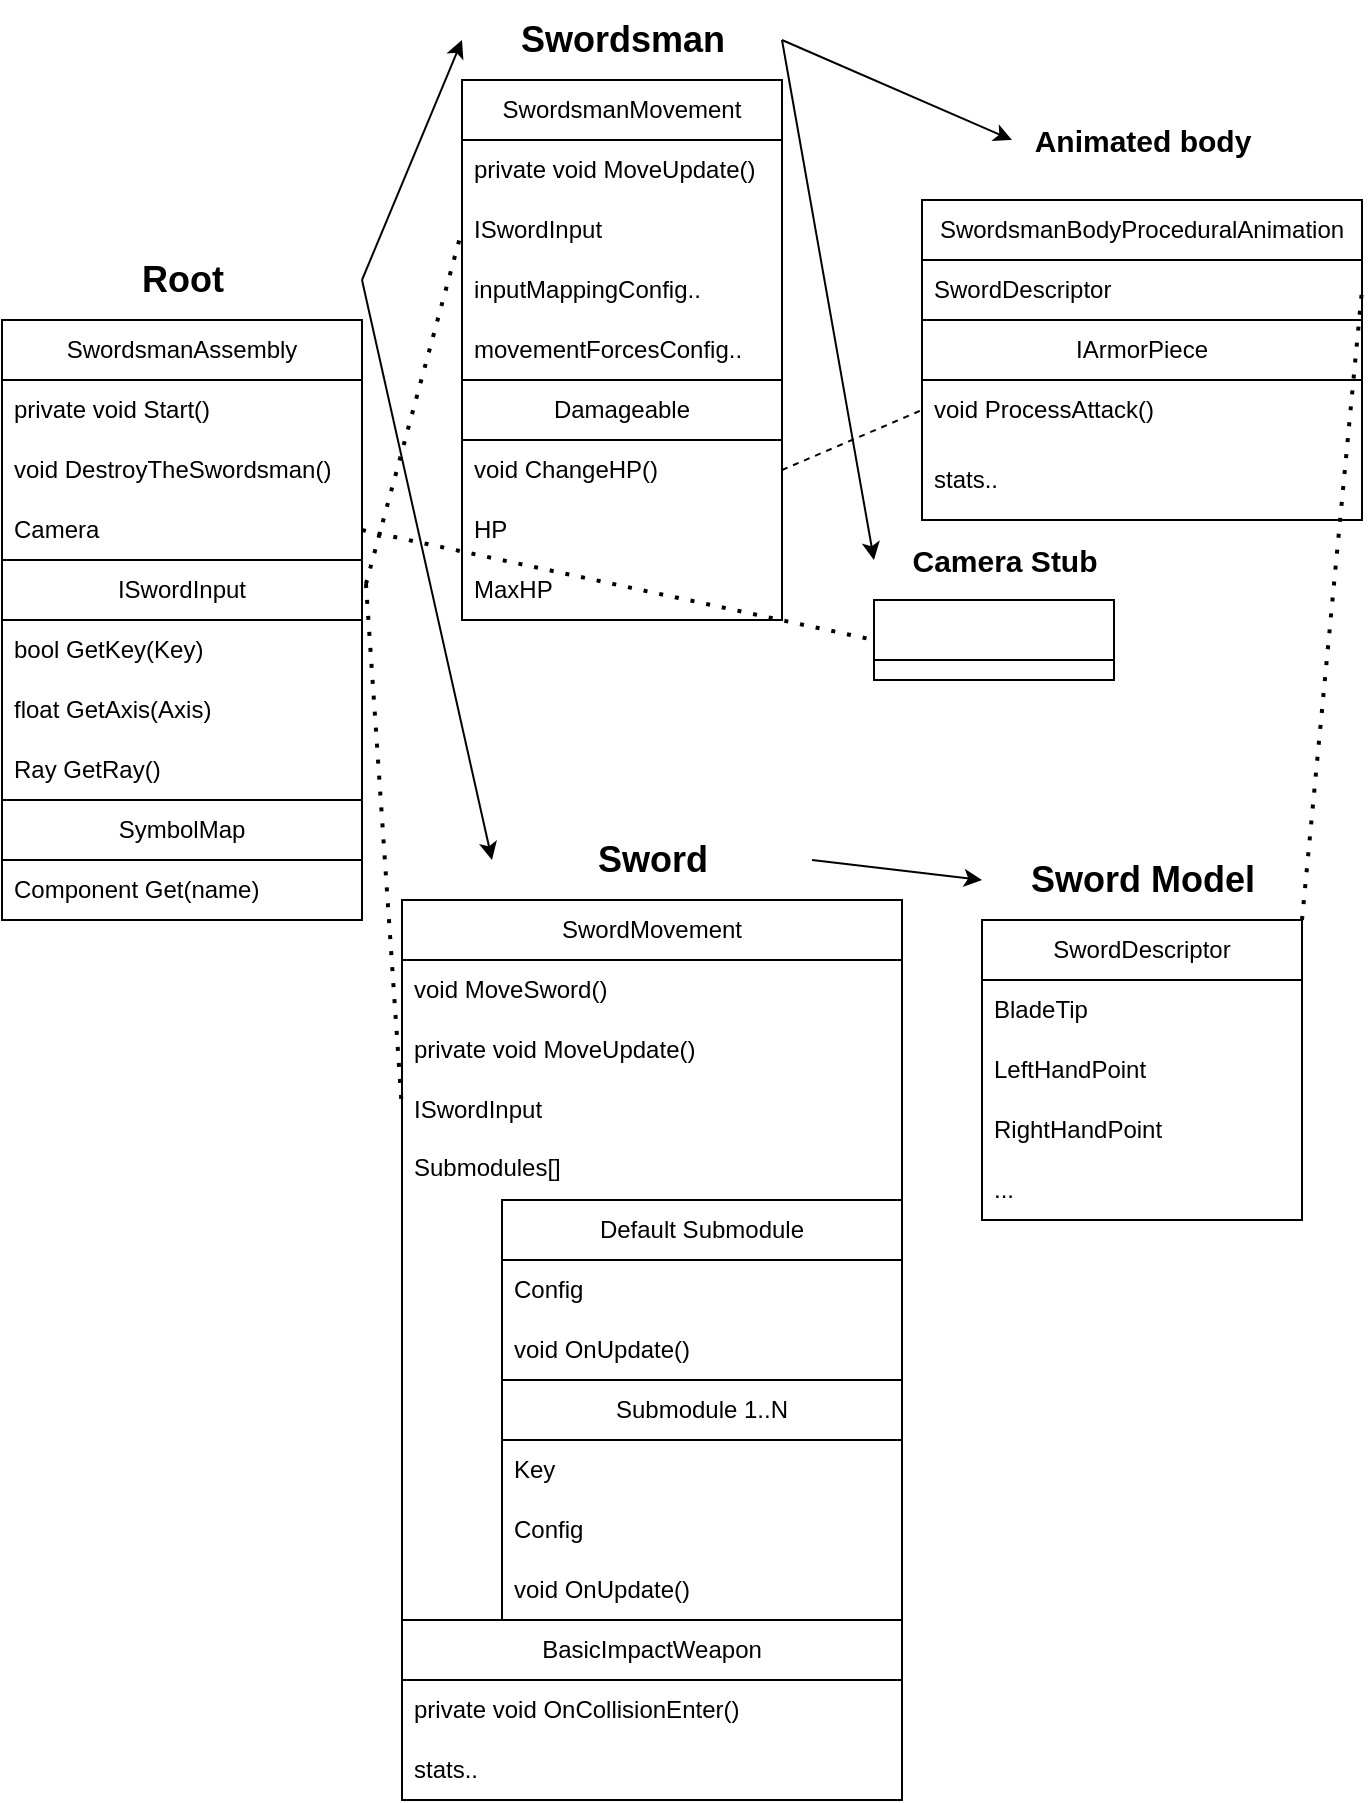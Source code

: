 <mxfile version="21.2.3">
  <diagram name="Stránka-1" id="OMn_qQ5tRQ-nQPm1Pa3g">
    <mxGraphModel dx="2074" dy="1114" grid="1" gridSize="10" guides="1" tooltips="1" connect="1" arrows="1" fold="1" page="1" pageScale="1" pageWidth="827" pageHeight="1169" math="0" shadow="0">
      <root>
        <mxCell id="0" />
        <mxCell id="1" parent="0" />
        <mxCell id="bbViN_JJtk2oVqzTdtKG-8" value="Swordsman" style="text;strokeColor=none;fillColor=none;html=1;fontSize=18;fontStyle=1;verticalAlign=middle;align=center;" parent="1" vertex="1">
          <mxGeometry x="260" y="110" width="160" height="40" as="geometry" />
        </mxCell>
        <mxCell id="bbViN_JJtk2oVqzTdtKG-10" value="&lt;div&gt;SwordsmanMovement&lt;/div&gt;" style="swimlane;fontStyle=0;childLayout=stackLayout;horizontal=1;startSize=30;horizontalStack=0;resizeParent=1;resizeParentMax=0;resizeLast=0;collapsible=1;marginBottom=0;whiteSpace=wrap;html=1;" parent="1" vertex="1">
          <mxGeometry x="260" y="150" width="160" height="150" as="geometry" />
        </mxCell>
        <mxCell id="bbViN_JJtk2oVqzTdtKG-13" value="private void MoveUpdate()" style="text;strokeColor=none;fillColor=none;align=left;verticalAlign=middle;spacingLeft=4;spacingRight=4;overflow=hidden;points=[[0,0.5],[1,0.5]];portConstraint=eastwest;rotatable=0;whiteSpace=wrap;html=1;" parent="bbViN_JJtk2oVqzTdtKG-10" vertex="1">
          <mxGeometry y="30" width="160" height="30" as="geometry" />
        </mxCell>
        <mxCell id="bbViN_JJtk2oVqzTdtKG-11" value="&lt;div&gt;ISwordInput&lt;/div&gt;" style="text;strokeColor=none;fillColor=none;align=left;verticalAlign=middle;spacingLeft=4;spacingRight=4;overflow=hidden;points=[[0,0.5],[1,0.5]];portConstraint=eastwest;rotatable=0;whiteSpace=wrap;html=1;" parent="bbViN_JJtk2oVqzTdtKG-10" vertex="1">
          <mxGeometry y="60" width="160" height="30" as="geometry" />
        </mxCell>
        <mxCell id="bbViN_JJtk2oVqzTdtKG-42" value="inputMappingConfig.." style="text;strokeColor=none;fillColor=none;align=left;verticalAlign=middle;spacingLeft=4;spacingRight=4;overflow=hidden;points=[[0,0.5],[1,0.5]];portConstraint=eastwest;rotatable=0;whiteSpace=wrap;html=1;" parent="bbViN_JJtk2oVqzTdtKG-10" vertex="1">
          <mxGeometry y="90" width="160" height="30" as="geometry" />
        </mxCell>
        <mxCell id="bbViN_JJtk2oVqzTdtKG-12" value="movementForcesConfig.." style="text;strokeColor=none;fillColor=none;align=left;verticalAlign=middle;spacingLeft=4;spacingRight=4;overflow=hidden;points=[[0,0.5],[1,0.5]];portConstraint=eastwest;rotatable=0;whiteSpace=wrap;html=1;" parent="bbViN_JJtk2oVqzTdtKG-10" vertex="1">
          <mxGeometry y="120" width="160" height="30" as="geometry" />
        </mxCell>
        <mxCell id="bbViN_JJtk2oVqzTdtKG-18" value="Root" style="text;strokeColor=none;fillColor=none;html=1;fontSize=18;fontStyle=1;verticalAlign=middle;align=center;" parent="1" vertex="1">
          <mxGeometry x="30" y="230" width="180" height="40" as="geometry" />
        </mxCell>
        <mxCell id="bbViN_JJtk2oVqzTdtKG-19" value="&lt;div&gt;SwordsmanAssembly&lt;/div&gt;" style="swimlane;fontStyle=0;childLayout=stackLayout;horizontal=1;startSize=30;horizontalStack=0;resizeParent=1;resizeParentMax=0;resizeLast=0;collapsible=1;marginBottom=0;whiteSpace=wrap;html=1;" parent="1" vertex="1">
          <mxGeometry x="30" y="270" width="180" height="120" as="geometry" />
        </mxCell>
        <mxCell id="bbViN_JJtk2oVqzTdtKG-37" value="private void Start()" style="text;strokeColor=none;fillColor=none;align=left;verticalAlign=middle;spacingLeft=4;spacingRight=4;overflow=hidden;points=[[0,0.5],[1,0.5]];portConstraint=eastwest;rotatable=0;whiteSpace=wrap;html=1;" parent="bbViN_JJtk2oVqzTdtKG-19" vertex="1">
          <mxGeometry y="30" width="180" height="30" as="geometry" />
        </mxCell>
        <mxCell id="bbViN_JJtk2oVqzTdtKG-20" value="void DestroyTheSwordsman()" style="text;strokeColor=none;fillColor=none;align=left;verticalAlign=middle;spacingLeft=4;spacingRight=4;overflow=hidden;points=[[0,0.5],[1,0.5]];portConstraint=eastwest;rotatable=0;whiteSpace=wrap;html=1;" parent="bbViN_JJtk2oVqzTdtKG-19" vertex="1">
          <mxGeometry y="60" width="180" height="30" as="geometry" />
        </mxCell>
        <mxCell id="bbViN_JJtk2oVqzTdtKG-38" value="Camera" style="text;strokeColor=none;fillColor=none;align=left;verticalAlign=middle;spacingLeft=4;spacingRight=4;overflow=hidden;points=[[0,0.5],[1,0.5]];portConstraint=eastwest;rotatable=0;whiteSpace=wrap;html=1;" parent="bbViN_JJtk2oVqzTdtKG-19" vertex="1">
          <mxGeometry y="90" width="180" height="30" as="geometry" />
        </mxCell>
        <mxCell id="bbViN_JJtk2oVqzTdtKG-40" value="" style="endArrow=classic;html=1;rounded=0;entryX=0;entryY=0.5;entryDx=0;entryDy=0;exitX=1;exitY=0.5;exitDx=0;exitDy=0;" parent="1" source="bbViN_JJtk2oVqzTdtKG-18" target="bbViN_JJtk2oVqzTdtKG-8" edge="1">
          <mxGeometry width="50" height="50" relative="1" as="geometry">
            <mxPoint x="300" y="290" as="sourcePoint" />
            <mxPoint x="380" y="160" as="targetPoint" />
          </mxGeometry>
        </mxCell>
        <mxCell id="bbViN_JJtk2oVqzTdtKG-41" value="" style="endArrow=none;dashed=1;html=1;dashPattern=1 3;strokeWidth=2;rounded=0;exitX=1.011;exitY=0.1;exitDx=0;exitDy=0;exitPerimeter=0;entryX=0;entryY=0.5;entryDx=0;entryDy=0;" parent="1" source="bbViN_JJtk2oVqzTdtKG-33" target="bbViN_JJtk2oVqzTdtKG-11" edge="1">
          <mxGeometry width="50" height="50" relative="1" as="geometry">
            <mxPoint x="290" y="450" as="sourcePoint" />
            <mxPoint x="390" y="210" as="targetPoint" />
          </mxGeometry>
        </mxCell>
        <mxCell id="bbViN_JJtk2oVqzTdtKG-43" value="Animated body" style="text;strokeColor=none;fillColor=none;html=1;fontSize=15;fontStyle=1;verticalAlign=middle;align=center;" parent="1" vertex="1">
          <mxGeometry x="535" y="160" width="130" height="40" as="geometry" />
        </mxCell>
        <mxCell id="bbViN_JJtk2oVqzTdtKG-44" value="SwordsmanBodyProceduralAnimation" style="swimlane;fontStyle=0;childLayout=stackLayout;horizontal=1;startSize=30;horizontalStack=0;resizeParent=1;resizeParentMax=0;resizeLast=0;collapsible=1;marginBottom=0;whiteSpace=wrap;html=1;" parent="1" vertex="1">
          <mxGeometry x="490" y="210" width="220" height="160" as="geometry" />
        </mxCell>
        <mxCell id="bbViN_JJtk2oVqzTdtKG-45" value="SwordDescriptor" style="text;strokeColor=none;fillColor=none;align=left;verticalAlign=middle;spacingLeft=4;spacingRight=4;overflow=hidden;points=[[0,0.5],[1,0.5]];portConstraint=eastwest;rotatable=0;whiteSpace=wrap;html=1;" parent="bbViN_JJtk2oVqzTdtKG-44" vertex="1">
          <mxGeometry y="30" width="220" height="30" as="geometry" />
        </mxCell>
        <mxCell id="My-9OMylMSk3vdkVC42v-3" value="IArmorPiece" style="swimlane;fontStyle=0;childLayout=stackLayout;horizontal=1;startSize=30;horizontalStack=0;resizeParent=1;resizeParentMax=0;resizeLast=0;collapsible=1;marginBottom=0;whiteSpace=wrap;html=1;" parent="bbViN_JJtk2oVqzTdtKG-44" vertex="1">
          <mxGeometry y="60" width="220" height="100" as="geometry" />
        </mxCell>
        <mxCell id="My-9OMylMSk3vdkVC42v-19" value="void ProcessAttack()" style="text;strokeColor=none;fillColor=none;align=left;verticalAlign=middle;spacingLeft=4;spacingRight=4;overflow=hidden;points=[[0,0.5],[1,0.5]];portConstraint=eastwest;rotatable=0;whiteSpace=wrap;html=1;" parent="My-9OMylMSk3vdkVC42v-3" vertex="1">
          <mxGeometry y="30" width="220" height="30" as="geometry" />
        </mxCell>
        <mxCell id="My-9OMylMSk3vdkVC42v-4" value="stats.." style="text;strokeColor=none;fillColor=none;align=left;verticalAlign=middle;spacingLeft=4;spacingRight=4;overflow=hidden;points=[[0,0.5],[1,0.5]];portConstraint=eastwest;rotatable=0;whiteSpace=wrap;html=1;" parent="My-9OMylMSk3vdkVC42v-3" vertex="1">
          <mxGeometry y="60" width="220" height="40" as="geometry" />
        </mxCell>
        <mxCell id="bbViN_JJtk2oVqzTdtKG-49" value="" style="endArrow=classic;html=1;rounded=0;exitX=1;exitY=0.5;exitDx=0;exitDy=0;entryX=0;entryY=0.5;entryDx=0;entryDy=0;" parent="1" source="bbViN_JJtk2oVqzTdtKG-8" target="bbViN_JJtk2oVqzTdtKG-43" edge="1">
          <mxGeometry width="50" height="50" relative="1" as="geometry">
            <mxPoint x="396" y="275" as="sourcePoint" />
            <mxPoint x="466" y="270" as="targetPoint" />
          </mxGeometry>
        </mxCell>
        <mxCell id="bbViN_JJtk2oVqzTdtKG-53" value="Sword" style="text;strokeColor=none;fillColor=none;html=1;fontSize=18;fontStyle=1;verticalAlign=middle;align=center;" parent="1" vertex="1">
          <mxGeometry x="275" y="520" width="160" height="40" as="geometry" />
        </mxCell>
        <mxCell id="bbViN_JJtk2oVqzTdtKG-54" value="&lt;div&gt;SwordMovement&lt;/div&gt;" style="swimlane;fontStyle=0;childLayout=stackLayout;horizontal=1;startSize=30;horizontalStack=0;resizeParent=1;resizeParentMax=0;resizeLast=0;collapsible=1;marginBottom=0;whiteSpace=wrap;html=1;" parent="1" vertex="1">
          <mxGeometry x="230" y="560" width="250" height="360" as="geometry" />
        </mxCell>
        <mxCell id="bbViN_JJtk2oVqzTdtKG-56" value="void MoveSword()" style="text;strokeColor=none;fillColor=none;align=left;verticalAlign=middle;spacingLeft=4;spacingRight=4;overflow=hidden;points=[[0,0.5],[1,0.5]];portConstraint=eastwest;rotatable=0;whiteSpace=wrap;html=1;" parent="bbViN_JJtk2oVqzTdtKG-54" vertex="1">
          <mxGeometry y="30" width="250" height="30" as="geometry" />
        </mxCell>
        <mxCell id="bbViN_JJtk2oVqzTdtKG-67" value="private void MoveUpdate()" style="text;strokeColor=none;fillColor=none;align=left;verticalAlign=middle;spacingLeft=4;spacingRight=4;overflow=hidden;points=[[0,0.5],[1,0.5]];portConstraint=eastwest;rotatable=0;whiteSpace=wrap;html=1;" parent="bbViN_JJtk2oVqzTdtKG-54" vertex="1">
          <mxGeometry y="60" width="250" height="30" as="geometry" />
        </mxCell>
        <mxCell id="bbViN_JJtk2oVqzTdtKG-55" value="&lt;div&gt;ISwordInput&lt;/div&gt;" style="text;strokeColor=none;fillColor=none;align=left;verticalAlign=middle;spacingLeft=4;spacingRight=4;overflow=hidden;points=[[0,0.5],[1,0.5]];portConstraint=eastwest;rotatable=0;whiteSpace=wrap;html=1;" parent="bbViN_JJtk2oVqzTdtKG-54" vertex="1">
          <mxGeometry y="90" width="250" height="30" as="geometry" />
        </mxCell>
        <mxCell id="bbViN_JJtk2oVqzTdtKG-58" value="Submodules[]" style="text;strokeColor=none;fillColor=none;align=left;verticalAlign=top;spacingLeft=4;spacingRight=4;overflow=hidden;points=[[0,0.5],[1,0.5]];portConstraint=eastwest;rotatable=0;whiteSpace=wrap;html=1;" parent="bbViN_JJtk2oVqzTdtKG-54" vertex="1">
          <mxGeometry y="120" width="250" height="240" as="geometry" />
        </mxCell>
        <mxCell id="bbViN_JJtk2oVqzTdtKG-59" value="" style="endArrow=none;dashed=1;html=1;dashPattern=1 3;strokeWidth=2;rounded=0;exitX=1.011;exitY=0.1;exitDx=0;exitDy=0;exitPerimeter=0;entryX=0;entryY=0.5;entryDx=0;entryDy=0;" parent="1" source="bbViN_JJtk2oVqzTdtKG-33" target="bbViN_JJtk2oVqzTdtKG-55" edge="1">
          <mxGeometry width="50" height="50" relative="1" as="geometry">
            <mxPoint x="172" y="462" as="sourcePoint" />
            <mxPoint x="270" y="285" as="targetPoint" />
          </mxGeometry>
        </mxCell>
        <mxCell id="bbViN_JJtk2oVqzTdtKG-60" value="&lt;div&gt;Sword Model&lt;/div&gt;" style="text;strokeColor=none;fillColor=none;html=1;fontSize=18;fontStyle=1;verticalAlign=middle;align=center;" parent="1" vertex="1">
          <mxGeometry x="520" y="530" width="160" height="40" as="geometry" />
        </mxCell>
        <mxCell id="bbViN_JJtk2oVqzTdtKG-61" value="&lt;div&gt;SwordDescriptor&lt;/div&gt;" style="swimlane;fontStyle=0;childLayout=stackLayout;horizontal=1;startSize=30;horizontalStack=0;resizeParent=1;resizeParentMax=0;resizeLast=0;collapsible=1;marginBottom=0;whiteSpace=wrap;html=1;" parent="1" vertex="1">
          <mxGeometry x="520" y="570" width="160" height="150" as="geometry" />
        </mxCell>
        <mxCell id="My-9OMylMSk3vdkVC42v-1" value="BladeTip" style="text;strokeColor=none;fillColor=none;align=left;verticalAlign=middle;spacingLeft=4;spacingRight=4;overflow=hidden;points=[[0,0.5],[1,0.5]];portConstraint=eastwest;rotatable=0;whiteSpace=wrap;html=1;container=1;" parent="bbViN_JJtk2oVqzTdtKG-61" vertex="1">
          <mxGeometry y="30" width="160" height="30" as="geometry" />
        </mxCell>
        <mxCell id="My-9OMylMSk3vdkVC42v-25" value="LeftHandPoint" style="text;strokeColor=none;fillColor=none;align=left;verticalAlign=middle;spacingLeft=4;spacingRight=4;overflow=hidden;points=[[0,0.5],[1,0.5]];portConstraint=eastwest;rotatable=0;whiteSpace=wrap;html=1;" parent="bbViN_JJtk2oVqzTdtKG-61" vertex="1">
          <mxGeometry y="60" width="160" height="30" as="geometry" />
        </mxCell>
        <mxCell id="bbViN_JJtk2oVqzTdtKG-78" value="RightHandPoint" style="text;strokeColor=none;fillColor=none;align=left;verticalAlign=middle;spacingLeft=4;spacingRight=4;overflow=hidden;points=[[0,0.5],[1,0.5]];portConstraint=eastwest;rotatable=0;whiteSpace=wrap;html=1;" parent="bbViN_JJtk2oVqzTdtKG-61" vertex="1">
          <mxGeometry y="90" width="160" height="30" as="geometry" />
        </mxCell>
        <mxCell id="bbViN_JJtk2oVqzTdtKG-80" value="..." style="text;strokeColor=none;fillColor=none;align=left;verticalAlign=middle;spacingLeft=4;spacingRight=4;overflow=hidden;points=[[0,0.5],[1,0.5]];portConstraint=eastwest;rotatable=0;whiteSpace=wrap;html=1;container=1;" parent="bbViN_JJtk2oVqzTdtKG-61" vertex="1">
          <mxGeometry y="120" width="160" height="30" as="geometry" />
        </mxCell>
        <mxCell id="bbViN_JJtk2oVqzTdtKG-65" value="" style="endArrow=classic;html=1;rounded=0;entryX=0;entryY=0.5;entryDx=0;entryDy=0;exitX=1;exitY=0.5;exitDx=0;exitDy=0;" parent="1" source="bbViN_JJtk2oVqzTdtKG-53" target="bbViN_JJtk2oVqzTdtKG-60" edge="1">
          <mxGeometry width="50" height="50" relative="1" as="geometry">
            <mxPoint x="360" y="530" as="sourcePoint" />
            <mxPoint x="490" y="500" as="targetPoint" />
          </mxGeometry>
        </mxCell>
        <mxCell id="bbViN_JJtk2oVqzTdtKG-66" value="" style="endArrow=none;dashed=1;html=1;rounded=0;exitX=1;exitY=0.5;exitDx=0;exitDy=0;entryX=0;entryY=0.5;entryDx=0;entryDy=0;" parent="1" source="My-9OMylMSk3vdkVC42v-11" target="My-9OMylMSk3vdkVC42v-19" edge="1">
          <mxGeometry width="50" height="50" relative="1" as="geometry">
            <mxPoint x="466" y="610" as="sourcePoint" />
            <mxPoint x="576" y="310" as="targetPoint" />
          </mxGeometry>
        </mxCell>
        <mxCell id="bbViN_JJtk2oVqzTdtKG-68" value="Default Submodule" style="swimlane;fontStyle=0;childLayout=stackLayout;horizontal=1;startSize=30;horizontalStack=0;resizeParent=1;resizeParentMax=0;resizeLast=0;collapsible=1;marginBottom=0;whiteSpace=wrap;html=1;" parent="1" vertex="1">
          <mxGeometry x="280" y="710" width="200" height="210" as="geometry" />
        </mxCell>
        <mxCell id="bbViN_JJtk2oVqzTdtKG-86" value="Config" style="text;strokeColor=none;fillColor=none;align=left;verticalAlign=middle;spacingLeft=4;spacingRight=4;overflow=hidden;points=[[0,0.5],[1,0.5]];portConstraint=eastwest;rotatable=0;whiteSpace=wrap;html=1;" parent="bbViN_JJtk2oVqzTdtKG-68" vertex="1">
          <mxGeometry y="30" width="200" height="30" as="geometry" />
        </mxCell>
        <mxCell id="bbViN_JJtk2oVqzTdtKG-69" value="void OnUpdate()" style="text;strokeColor=none;fillColor=none;align=left;verticalAlign=middle;spacingLeft=4;spacingRight=4;overflow=hidden;points=[[0,0.5],[1,0.5]];portConstraint=eastwest;rotatable=0;whiteSpace=wrap;html=1;" parent="bbViN_JJtk2oVqzTdtKG-68" vertex="1">
          <mxGeometry y="60" width="200" height="30" as="geometry" />
        </mxCell>
        <mxCell id="bbViN_JJtk2oVqzTdtKG-72" value="Submodule 1..N" style="swimlane;fontStyle=0;childLayout=stackLayout;horizontal=1;startSize=30;horizontalStack=0;resizeParent=1;resizeParentMax=0;resizeLast=0;collapsible=1;marginBottom=0;whiteSpace=wrap;html=1;" parent="bbViN_JJtk2oVqzTdtKG-68" vertex="1">
          <mxGeometry y="90" width="200" height="120" as="geometry" />
        </mxCell>
        <mxCell id="bbViN_JJtk2oVqzTdtKG-74" value="Key" style="text;strokeColor=none;fillColor=none;align=left;verticalAlign=middle;spacingLeft=4;spacingRight=4;overflow=hidden;points=[[0,0.5],[1,0.5]];portConstraint=eastwest;rotatable=0;whiteSpace=wrap;html=1;" parent="bbViN_JJtk2oVqzTdtKG-72" vertex="1">
          <mxGeometry y="30" width="200" height="30" as="geometry" />
        </mxCell>
        <mxCell id="bbViN_JJtk2oVqzTdtKG-73" value="Config" style="text;strokeColor=none;fillColor=none;align=left;verticalAlign=middle;spacingLeft=4;spacingRight=4;overflow=hidden;points=[[0,0.5],[1,0.5]];portConstraint=eastwest;rotatable=0;whiteSpace=wrap;html=1;" parent="bbViN_JJtk2oVqzTdtKG-72" vertex="1">
          <mxGeometry y="60" width="200" height="30" as="geometry" />
        </mxCell>
        <mxCell id="bbViN_JJtk2oVqzTdtKG-87" value="void OnUpdate()" style="text;strokeColor=none;fillColor=none;align=left;verticalAlign=middle;spacingLeft=4;spacingRight=4;overflow=hidden;points=[[0,0.5],[1,0.5]];portConstraint=eastwest;rotatable=0;whiteSpace=wrap;html=1;" parent="bbViN_JJtk2oVqzTdtKG-72" vertex="1">
          <mxGeometry y="90" width="200" height="30" as="geometry" />
        </mxCell>
        <mxCell id="bbViN_JJtk2oVqzTdtKG-89" value="" style="endArrow=classic;html=1;rounded=0;entryX=0;entryY=0.5;entryDx=0;entryDy=0;exitX=1;exitY=0.5;exitDx=0;exitDy=0;" parent="1" source="bbViN_JJtk2oVqzTdtKG-18" target="bbViN_JJtk2oVqzTdtKG-53" edge="1">
          <mxGeometry width="50" height="50" relative="1" as="geometry">
            <mxPoint x="170" y="250" as="sourcePoint" />
            <mxPoint x="250" y="220" as="targetPoint" />
          </mxGeometry>
        </mxCell>
        <mxCell id="bbViN_JJtk2oVqzTdtKG-33" value="ISwordInput" style="swimlane;fontStyle=0;childLayout=stackLayout;horizontal=1;startSize=30;horizontalStack=0;resizeParent=1;resizeParentMax=0;resizeLast=0;collapsible=1;marginBottom=0;whiteSpace=wrap;html=1;" parent="1" vertex="1">
          <mxGeometry x="30" y="390" width="180" height="120" as="geometry" />
        </mxCell>
        <mxCell id="bbViN_JJtk2oVqzTdtKG-34" value="bool GetKey(Key)" style="text;strokeColor=none;fillColor=none;align=left;verticalAlign=middle;spacingLeft=4;spacingRight=4;overflow=hidden;points=[[0,0.5],[1,0.5]];portConstraint=eastwest;rotatable=0;whiteSpace=wrap;html=1;" parent="bbViN_JJtk2oVqzTdtKG-33" vertex="1">
          <mxGeometry y="30" width="180" height="30" as="geometry" />
        </mxCell>
        <mxCell id="bbViN_JJtk2oVqzTdtKG-35" value="float GetAxis(Axis)" style="text;strokeColor=none;fillColor=none;align=left;verticalAlign=middle;spacingLeft=4;spacingRight=4;overflow=hidden;points=[[0,0.5],[1,0.5]];portConstraint=eastwest;rotatable=0;whiteSpace=wrap;html=1;" parent="bbViN_JJtk2oVqzTdtKG-33" vertex="1">
          <mxGeometry y="60" width="180" height="30" as="geometry" />
        </mxCell>
        <mxCell id="bbViN_JJtk2oVqzTdtKG-36" value="Ray GetRay()" style="text;strokeColor=none;fillColor=none;align=left;verticalAlign=middle;spacingLeft=4;spacingRight=4;overflow=hidden;points=[[0,0.5],[1,0.5]];portConstraint=eastwest;rotatable=0;whiteSpace=wrap;html=1;" parent="bbViN_JJtk2oVqzTdtKG-33" vertex="1">
          <mxGeometry y="90" width="180" height="30" as="geometry" />
        </mxCell>
        <mxCell id="bbViN_JJtk2oVqzTdtKG-90" value="Camera Stub" style="text;strokeColor=none;fillColor=none;html=1;fontSize=15;fontStyle=1;verticalAlign=middle;align=center;" parent="1" vertex="1">
          <mxGeometry x="466" y="370" width="130" height="40" as="geometry" />
        </mxCell>
        <mxCell id="bbViN_JJtk2oVqzTdtKG-91" value="&amp;nbsp;" style="swimlane;fontStyle=0;childLayout=stackLayout;horizontal=1;startSize=30;horizontalStack=0;resizeParent=1;resizeParentMax=0;resizeLast=0;collapsible=1;marginBottom=0;whiteSpace=wrap;html=1;" parent="1" vertex="1">
          <mxGeometry x="466" y="410" width="120" height="40" as="geometry" />
        </mxCell>
        <mxCell id="bbViN_JJtk2oVqzTdtKG-93" value="" style="endArrow=classic;html=1;rounded=0;exitX=1;exitY=0.5;exitDx=0;exitDy=0;entryX=0;entryY=0.5;entryDx=0;entryDy=0;" parent="1" source="bbViN_JJtk2oVqzTdtKG-8" target="bbViN_JJtk2oVqzTdtKG-90" edge="1">
          <mxGeometry width="50" height="50" relative="1" as="geometry">
            <mxPoint x="396" y="270" as="sourcePoint" />
            <mxPoint x="576" y="240" as="targetPoint" />
          </mxGeometry>
        </mxCell>
        <mxCell id="bbViN_JJtk2oVqzTdtKG-94" value="" style="endArrow=none;dashed=1;html=1;dashPattern=1 3;strokeWidth=2;rounded=0;exitX=1;exitY=0.5;exitDx=0;exitDy=0;entryX=0;entryY=0.5;entryDx=0;entryDy=0;" parent="1" source="bbViN_JJtk2oVqzTdtKG-38" target="bbViN_JJtk2oVqzTdtKG-91" edge="1">
          <mxGeometry width="50" height="50" relative="1" as="geometry">
            <mxPoint x="172" y="402" as="sourcePoint" />
            <mxPoint x="260" y="295" as="targetPoint" />
          </mxGeometry>
        </mxCell>
        <mxCell id="My-9OMylMSk3vdkVC42v-5" value="BasicImpactWeapon" style="swimlane;fontStyle=0;childLayout=stackLayout;horizontal=1;startSize=30;horizontalStack=0;resizeParent=1;resizeParentMax=0;resizeLast=0;collapsible=1;marginBottom=0;whiteSpace=wrap;html=1;" parent="1" vertex="1">
          <mxGeometry x="230" y="920" width="250" height="90" as="geometry" />
        </mxCell>
        <mxCell id="My-9OMylMSk3vdkVC42v-6" value="&lt;div&gt;private void OnCollisionEnter()&lt;/div&gt;" style="text;strokeColor=none;fillColor=none;align=left;verticalAlign=middle;spacingLeft=4;spacingRight=4;overflow=hidden;points=[[0,0.5],[1,0.5]];portConstraint=eastwest;rotatable=0;whiteSpace=wrap;html=1;" parent="My-9OMylMSk3vdkVC42v-5" vertex="1">
          <mxGeometry y="30" width="250" height="30" as="geometry" />
        </mxCell>
        <mxCell id="My-9OMylMSk3vdkVC42v-20" value="stats.." style="text;strokeColor=none;fillColor=none;align=left;verticalAlign=middle;spacingLeft=4;spacingRight=4;overflow=hidden;points=[[0,0.5],[1,0.5]];portConstraint=eastwest;rotatable=0;whiteSpace=wrap;html=1;" parent="My-9OMylMSk3vdkVC42v-5" vertex="1">
          <mxGeometry y="60" width="250" height="30" as="geometry" />
        </mxCell>
        <mxCell id="My-9OMylMSk3vdkVC42v-10" value="Damageable" style="swimlane;fontStyle=0;childLayout=stackLayout;horizontal=1;startSize=30;horizontalStack=0;resizeParent=1;resizeParentMax=0;resizeLast=0;collapsible=1;marginBottom=0;whiteSpace=wrap;html=1;" parent="1" vertex="1">
          <mxGeometry x="260" y="300" width="160" height="120" as="geometry" />
        </mxCell>
        <mxCell id="My-9OMylMSk3vdkVC42v-11" value="void ChangeHP()" style="text;strokeColor=none;fillColor=none;align=left;verticalAlign=middle;spacingLeft=4;spacingRight=4;overflow=hidden;points=[[0,0.5],[1,0.5]];portConstraint=eastwest;rotatable=0;whiteSpace=wrap;html=1;" parent="My-9OMylMSk3vdkVC42v-10" vertex="1">
          <mxGeometry y="30" width="160" height="30" as="geometry" />
        </mxCell>
        <mxCell id="My-9OMylMSk3vdkVC42v-12" value="HP" style="text;strokeColor=none;fillColor=none;align=left;verticalAlign=middle;spacingLeft=4;spacingRight=4;overflow=hidden;points=[[0,0.5],[1,0.5]];portConstraint=eastwest;rotatable=0;whiteSpace=wrap;html=1;" parent="My-9OMylMSk3vdkVC42v-10" vertex="1">
          <mxGeometry y="60" width="160" height="30" as="geometry" />
        </mxCell>
        <mxCell id="My-9OMylMSk3vdkVC42v-13" value="MaxHP" style="text;strokeColor=none;fillColor=none;align=left;verticalAlign=middle;spacingLeft=4;spacingRight=4;overflow=hidden;points=[[0,0.5],[1,0.5]];portConstraint=eastwest;rotatable=0;whiteSpace=wrap;html=1;" parent="My-9OMylMSk3vdkVC42v-10" vertex="1">
          <mxGeometry y="90" width="160" height="30" as="geometry" />
        </mxCell>
        <mxCell id="My-9OMylMSk3vdkVC42v-15" value="SymbolMap" style="swimlane;fontStyle=0;childLayout=stackLayout;horizontal=1;startSize=30;horizontalStack=0;resizeParent=1;resizeParentMax=0;resizeLast=0;collapsible=1;marginBottom=0;whiteSpace=wrap;html=1;" parent="1" vertex="1">
          <mxGeometry x="30" y="510" width="180" height="60" as="geometry" />
        </mxCell>
        <mxCell id="My-9OMylMSk3vdkVC42v-16" value="Component Get(name)" style="text;strokeColor=none;fillColor=none;align=left;verticalAlign=middle;spacingLeft=4;spacingRight=4;overflow=hidden;points=[[0,0.5],[1,0.5]];portConstraint=eastwest;rotatable=0;whiteSpace=wrap;html=1;" parent="My-9OMylMSk3vdkVC42v-15" vertex="1">
          <mxGeometry y="30" width="180" height="30" as="geometry" />
        </mxCell>
        <mxCell id="My-9OMylMSk3vdkVC42v-22" value="" style="endArrow=none;dashed=1;html=1;dashPattern=1 3;strokeWidth=2;rounded=0;entryX=1;entryY=0.5;entryDx=0;entryDy=0;exitX=1;exitY=1;exitDx=0;exitDy=0;" parent="1" source="bbViN_JJtk2oVqzTdtKG-60" target="bbViN_JJtk2oVqzTdtKG-45" edge="1">
          <mxGeometry width="50" height="50" relative="1" as="geometry">
            <mxPoint x="800" y="490" as="sourcePoint" />
            <mxPoint x="570" y="220" as="targetPoint" />
          </mxGeometry>
        </mxCell>
      </root>
    </mxGraphModel>
  </diagram>
</mxfile>
